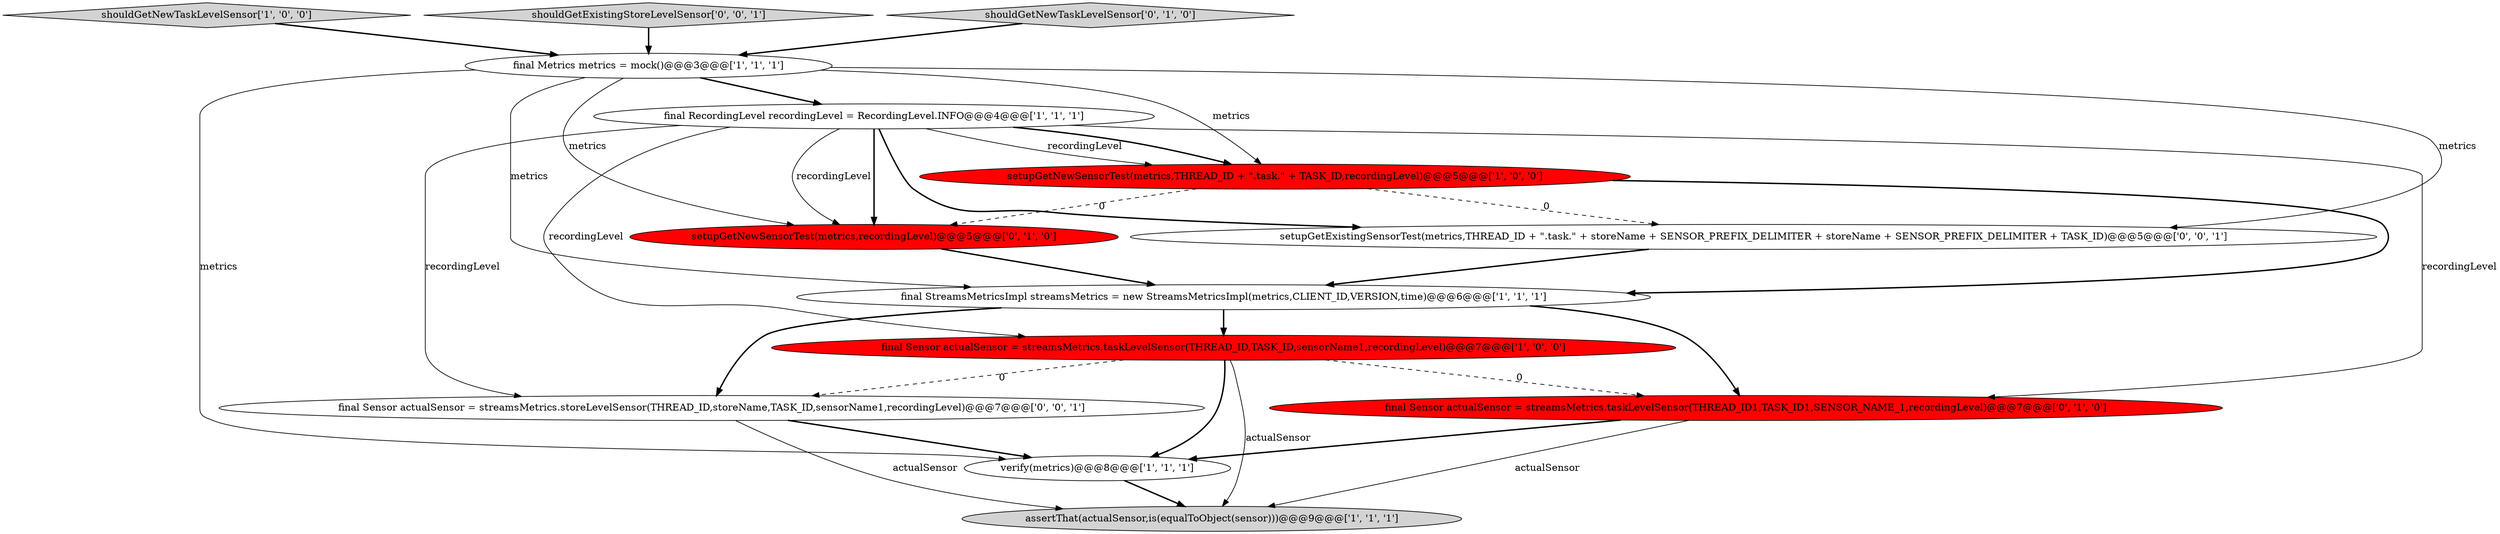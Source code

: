 digraph {
5 [style = filled, label = "assertThat(actualSensor,is(equalToObject(sensor)))@@@9@@@['1', '1', '1']", fillcolor = lightgray, shape = ellipse image = "AAA0AAABBB1BBB"];
13 [style = filled, label = "final Sensor actualSensor = streamsMetrics.storeLevelSensor(THREAD_ID,storeName,TASK_ID,sensorName1,recordingLevel)@@@7@@@['0', '0', '1']", fillcolor = white, shape = ellipse image = "AAA0AAABBB3BBB"];
1 [style = filled, label = "setupGetNewSensorTest(metrics,THREAD_ID + \".task.\" + TASK_ID,recordingLevel)@@@5@@@['1', '0', '0']", fillcolor = red, shape = ellipse image = "AAA1AAABBB1BBB"];
10 [style = filled, label = "final Sensor actualSensor = streamsMetrics.taskLevelSensor(THREAD_ID1,TASK_ID1,SENSOR_NAME_1,recordingLevel)@@@7@@@['0', '1', '0']", fillcolor = red, shape = ellipse image = "AAA1AAABBB2BBB"];
6 [style = filled, label = "shouldGetNewTaskLevelSensor['1', '0', '0']", fillcolor = lightgray, shape = diamond image = "AAA0AAABBB1BBB"];
12 [style = filled, label = "shouldGetExistingStoreLevelSensor['0', '0', '1']", fillcolor = lightgray, shape = diamond image = "AAA0AAABBB3BBB"];
3 [style = filled, label = "verify(metrics)@@@8@@@['1', '1', '1']", fillcolor = white, shape = ellipse image = "AAA0AAABBB1BBB"];
11 [style = filled, label = "setupGetExistingSensorTest(metrics,THREAD_ID + \".task.\" + storeName + SENSOR_PREFIX_DELIMITER + storeName + SENSOR_PREFIX_DELIMITER + TASK_ID)@@@5@@@['0', '0', '1']", fillcolor = white, shape = ellipse image = "AAA0AAABBB3BBB"];
4 [style = filled, label = "final StreamsMetricsImpl streamsMetrics = new StreamsMetricsImpl(metrics,CLIENT_ID,VERSION,time)@@@6@@@['1', '1', '1']", fillcolor = white, shape = ellipse image = "AAA0AAABBB1BBB"];
0 [style = filled, label = "final Metrics metrics = mock()@@@3@@@['1', '1', '1']", fillcolor = white, shape = ellipse image = "AAA0AAABBB1BBB"];
7 [style = filled, label = "final Sensor actualSensor = streamsMetrics.taskLevelSensor(THREAD_ID,TASK_ID,sensorName1,recordingLevel)@@@7@@@['1', '0', '0']", fillcolor = red, shape = ellipse image = "AAA1AAABBB1BBB"];
9 [style = filled, label = "setupGetNewSensorTest(metrics,recordingLevel)@@@5@@@['0', '1', '0']", fillcolor = red, shape = ellipse image = "AAA1AAABBB2BBB"];
2 [style = filled, label = "final RecordingLevel recordingLevel = RecordingLevel.INFO@@@4@@@['1', '1', '1']", fillcolor = white, shape = ellipse image = "AAA0AAABBB1BBB"];
8 [style = filled, label = "shouldGetNewTaskLevelSensor['0', '1', '0']", fillcolor = lightgray, shape = diamond image = "AAA0AAABBB2BBB"];
4->10 [style = bold, label=""];
1->4 [style = bold, label=""];
2->10 [style = solid, label="recordingLevel"];
7->5 [style = solid, label="actualSensor"];
2->1 [style = bold, label=""];
0->9 [style = solid, label="metrics"];
0->3 [style = solid, label="metrics"];
9->4 [style = bold, label=""];
11->4 [style = bold, label=""];
4->13 [style = bold, label=""];
0->2 [style = bold, label=""];
0->11 [style = solid, label="metrics"];
10->3 [style = bold, label=""];
1->9 [style = dashed, label="0"];
6->0 [style = bold, label=""];
2->9 [style = bold, label=""];
12->0 [style = bold, label=""];
2->13 [style = solid, label="recordingLevel"];
2->1 [style = solid, label="recordingLevel"];
7->3 [style = bold, label=""];
4->7 [style = bold, label=""];
13->5 [style = solid, label="actualSensor"];
8->0 [style = bold, label=""];
0->4 [style = solid, label="metrics"];
3->5 [style = bold, label=""];
2->7 [style = solid, label="recordingLevel"];
13->3 [style = bold, label=""];
1->11 [style = dashed, label="0"];
10->5 [style = solid, label="actualSensor"];
7->13 [style = dashed, label="0"];
2->9 [style = solid, label="recordingLevel"];
7->10 [style = dashed, label="0"];
0->1 [style = solid, label="metrics"];
2->11 [style = bold, label=""];
}
